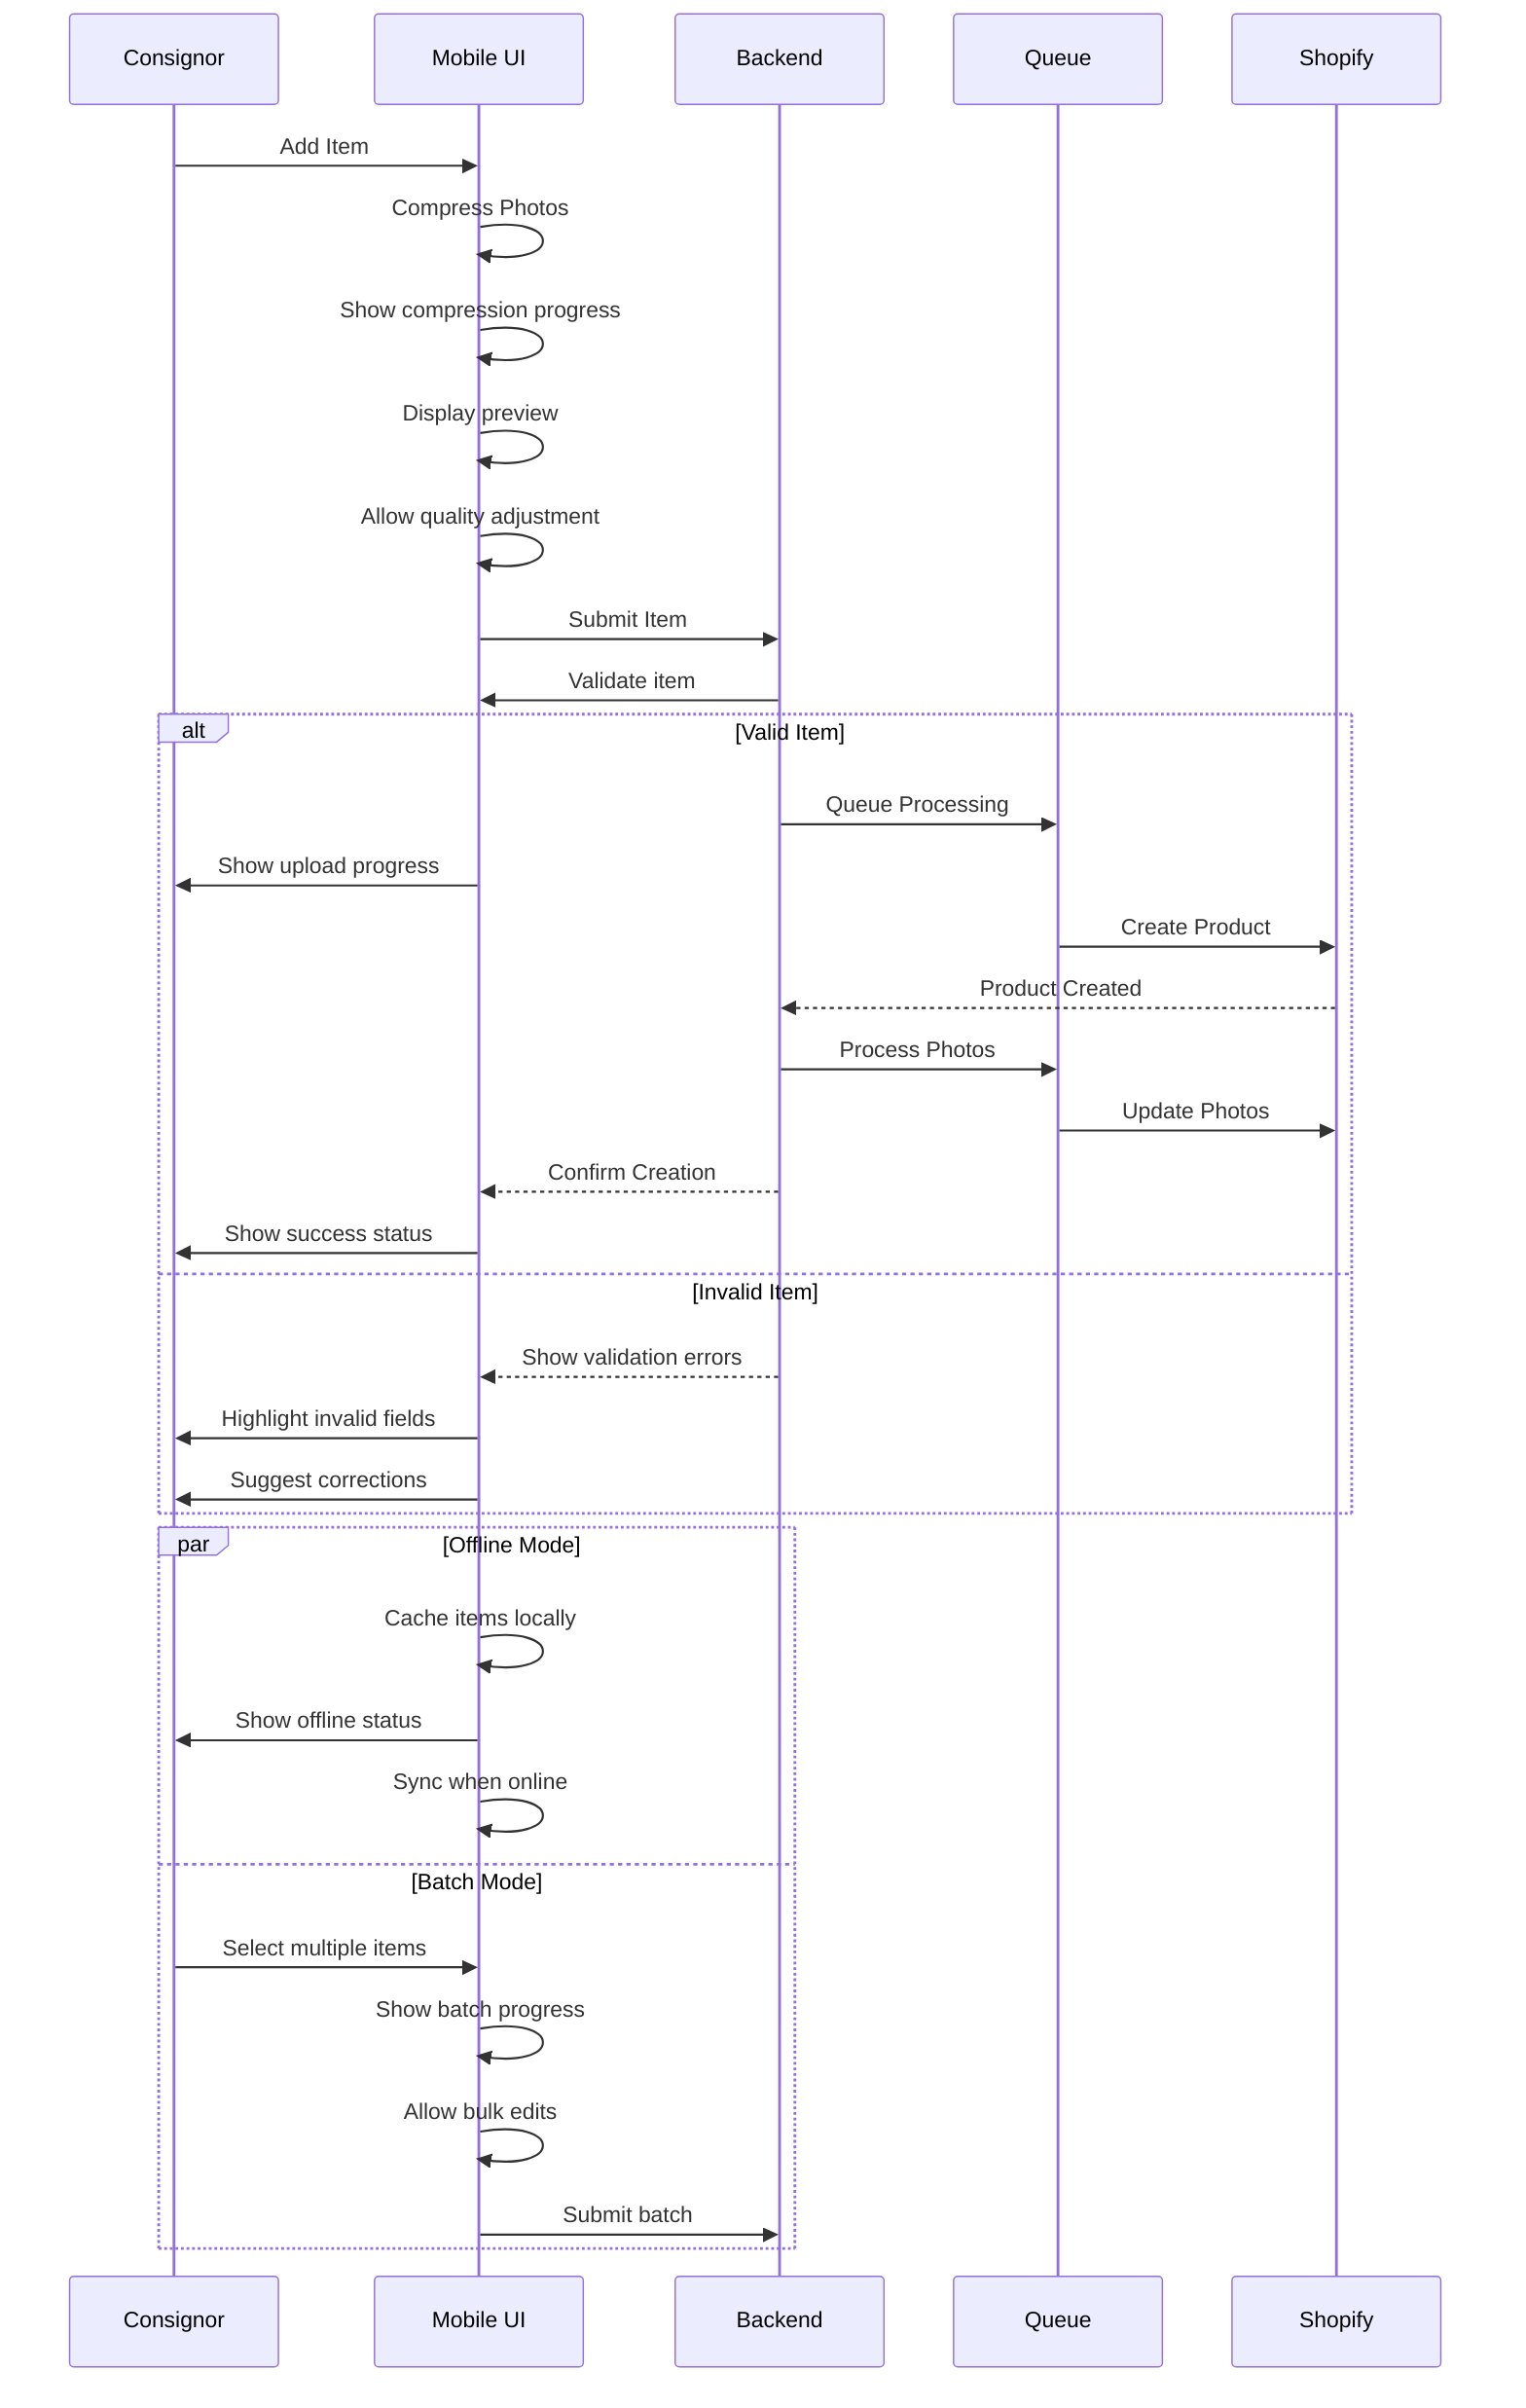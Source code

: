 sequenceDiagram
    participant C as Consignor
    participant M as Mobile UI
    participant API as Backend
    participant Q as Queue
    participant S as Shopify
    
    C->>M: Add Item
    M->>M: Compress Photos
    M->>M: Show compression progress
    M->>M: Display preview
    M->>M: Allow quality adjustment
    M->>API: Submit Item
    API->>M: Validate item
    alt Valid Item
        API->>Q: Queue Processing
        M->>C: Show upload progress
        Q->>S: Create Product
        S-->>API: Product Created
        API->>Q: Process Photos
        Q->>S: Update Photos
        API-->>M: Confirm Creation
        M->>C: Show success status
    else Invalid Item
        API-->>M: Show validation errors
        M->>C: Highlight invalid fields
        M->>C: Suggest corrections
    end
    
    par Offline Mode
        M->>M: Cache items locally
        M->>C: Show offline status
        M->>M: Sync when online
    and Batch Mode
        C->>M: Select multiple items
        M->>M: Show batch progress
        M->>M: Allow bulk edits
        M->>API: Submit batch
    end